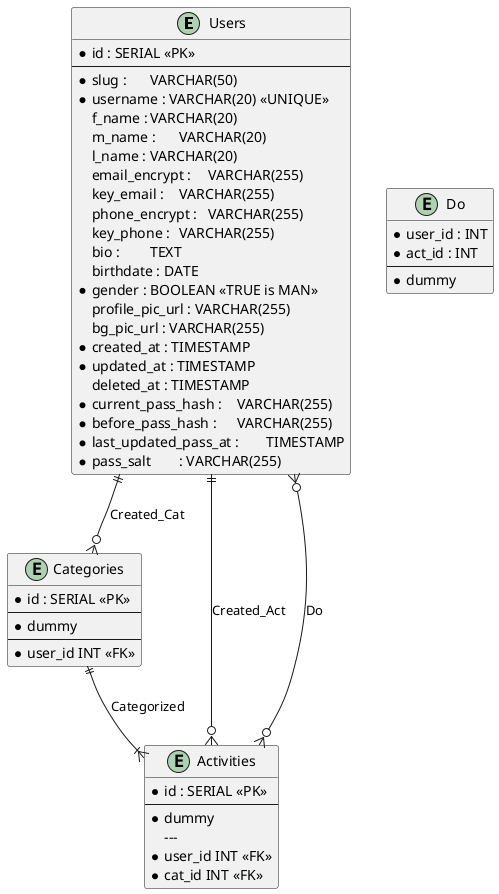 @startuml Entertaiment

entity Users {
  * id : SERIAL <<PK>>
  ---
  * slug :	VARCHAR(50)
  * username : VARCHAR(20) <<UNIQUE>>
  f_name :	VARCHAR(20)
  m_name :	VARCHAR(20)
  l_name :	VARCHAR(20)
  email_encrypt :	VARCHAR(255)
  key_email :	VARCHAR(255)
  phone_encrypt :	VARCHAR(255)
  key_phone :	VARCHAR(255)
  bio :		TEXT
  birthdate : DATE
  * gender :	BOOLEAN <<TRUE is MAN>>
  profile_pic_url : VARCHAR(255)
  bg_pic_url : VARCHAR(255)
  * created_at : TIMESTAMP
  * updated_at : TIMESTAMP
  deleted_at : TIMESTAMP
  * current_pass_hash :	VARCHAR(255)
  * before_pass_hash :	VARCHAR(255)
  * last_updated_pass_at :	TIMESTAMP
  * pass_salt	: VARCHAR(255)
}
entity Categories {
  * id : SERIAL <<PK>>
  ---
  * dummy
  ---
  * user_id INT <<FK>>
}
entity Activities {
  * id : SERIAL <<PK>>
  ---
  * dummy
    ---
  * user_id INT <<FK>>
  * cat_id INT <<FK>>
}

entity Do {
  * user_id : INT
  * act_id : INT
  ---
  * dummy
}

Users ||--o{ Categories : Created_Cat
Users ||--o{ Activities : Created_Act
Users }o--o{ Activities : Do
Categories ||--|{ Activities : Categorized

@enduml